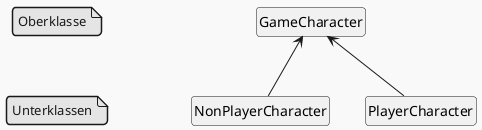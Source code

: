 @startuml
!theme mars
class GameCharacter
    
note "Oberklasse" as N1 

class NonPlayerCharacter



class PlayerCharacter


GameCharacter <-- NonPlayerCharacter
GameCharacter <-- PlayerCharacter
note " " as N2

hide GameCharacter circle
hide GameCharacter fields
hide GameCharacter methods
hide NonPlayerCharacter circle
hide NonPlayerCharacter fields
hide NonPlayerCharacter methods
hide PlayerCharacter circle
hide PlayerCharacter fields
hide PlayerCharacter methods
hide N2
note "Unterklassen" as N3
@enduml
